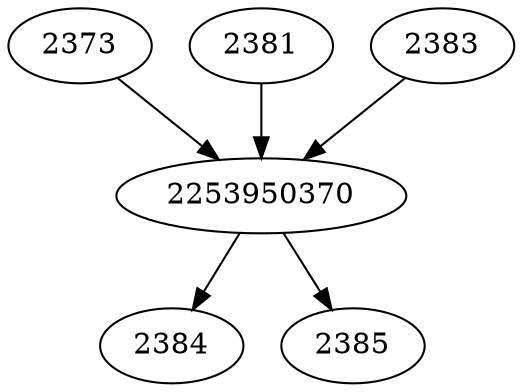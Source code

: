 strict digraph  {
2253950370;
2373;
2381;
2383;
2384;
2385;
2253950370 -> 2384;
2253950370 -> 2385;
2373 -> 2253950370;
2381 -> 2253950370;
2383 -> 2253950370;
}
